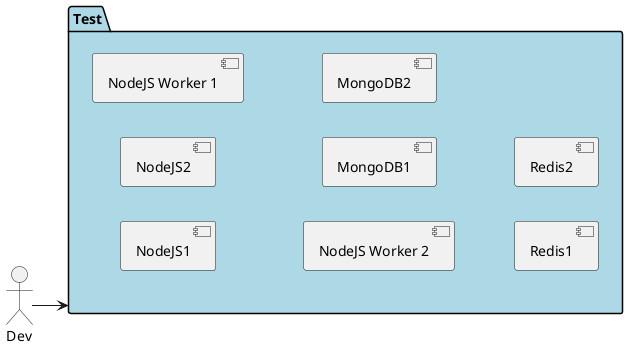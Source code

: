 @startuml

left to right direction

Actor Dev
package "Test" #lightblue {
  component NodeJS1
  component NodeJS2
  component "NodeJS Worker 1"
  component "NodeJS Worker 2"
  component MongoDB1
  component MongoDB2
  component Redis1
  component Redis2
}
Dev --> Test
@endum
